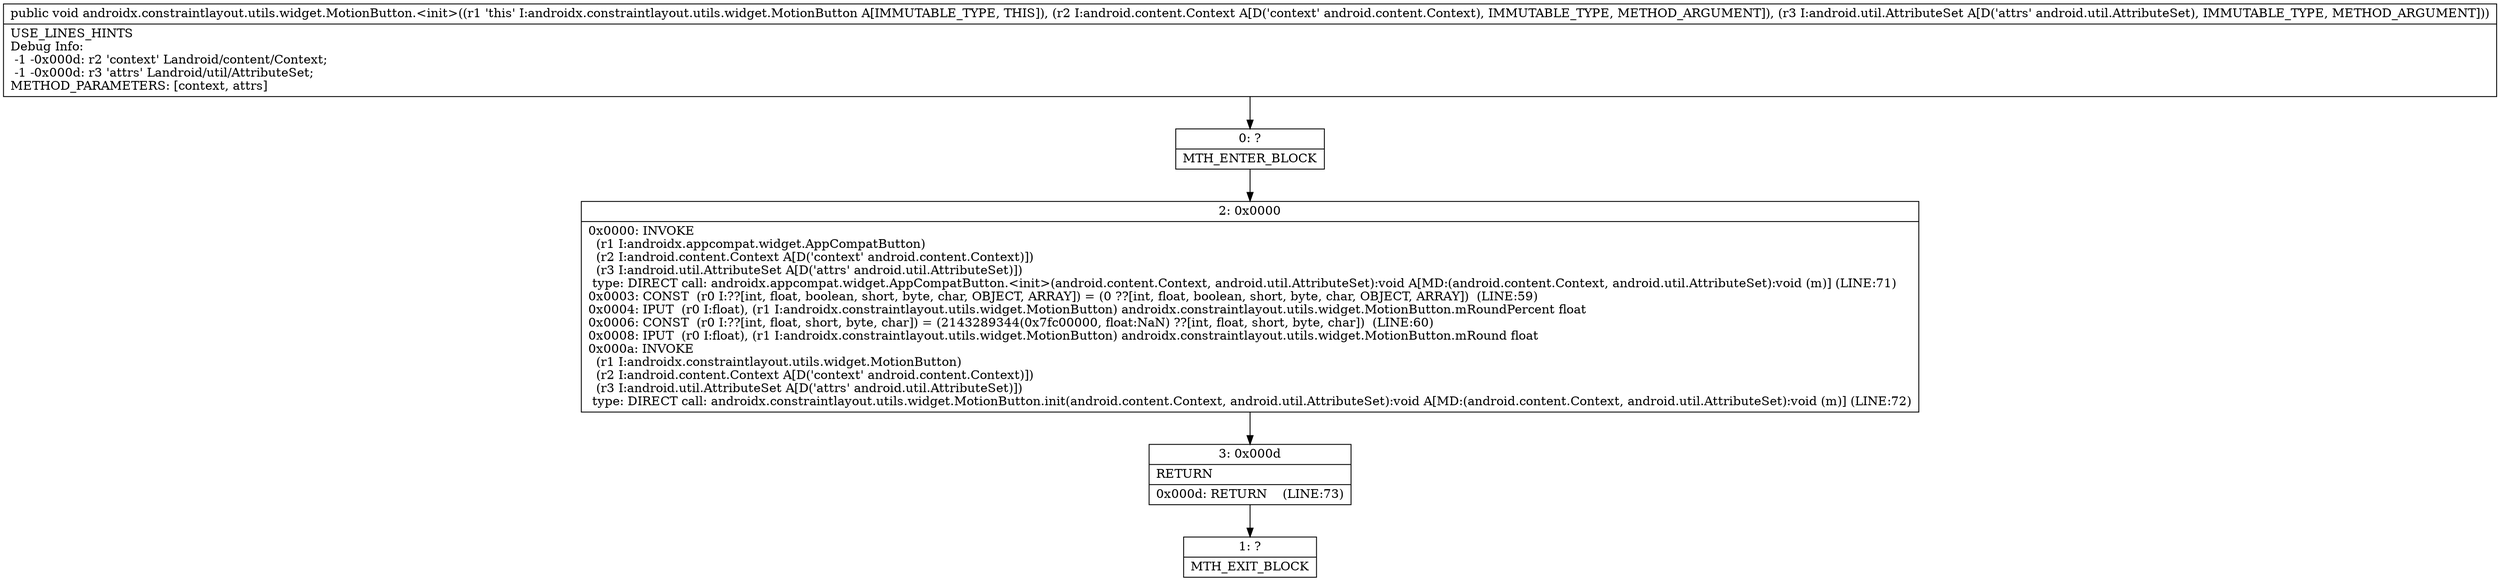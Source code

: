 digraph "CFG forandroidx.constraintlayout.utils.widget.MotionButton.\<init\>(Landroid\/content\/Context;Landroid\/util\/AttributeSet;)V" {
Node_0 [shape=record,label="{0\:\ ?|MTH_ENTER_BLOCK\l}"];
Node_2 [shape=record,label="{2\:\ 0x0000|0x0000: INVOKE  \l  (r1 I:androidx.appcompat.widget.AppCompatButton)\l  (r2 I:android.content.Context A[D('context' android.content.Context)])\l  (r3 I:android.util.AttributeSet A[D('attrs' android.util.AttributeSet)])\l type: DIRECT call: androidx.appcompat.widget.AppCompatButton.\<init\>(android.content.Context, android.util.AttributeSet):void A[MD:(android.content.Context, android.util.AttributeSet):void (m)] (LINE:71)\l0x0003: CONST  (r0 I:??[int, float, boolean, short, byte, char, OBJECT, ARRAY]) = (0 ??[int, float, boolean, short, byte, char, OBJECT, ARRAY])  (LINE:59)\l0x0004: IPUT  (r0 I:float), (r1 I:androidx.constraintlayout.utils.widget.MotionButton) androidx.constraintlayout.utils.widget.MotionButton.mRoundPercent float \l0x0006: CONST  (r0 I:??[int, float, short, byte, char]) = (2143289344(0x7fc00000, float:NaN) ??[int, float, short, byte, char])  (LINE:60)\l0x0008: IPUT  (r0 I:float), (r1 I:androidx.constraintlayout.utils.widget.MotionButton) androidx.constraintlayout.utils.widget.MotionButton.mRound float \l0x000a: INVOKE  \l  (r1 I:androidx.constraintlayout.utils.widget.MotionButton)\l  (r2 I:android.content.Context A[D('context' android.content.Context)])\l  (r3 I:android.util.AttributeSet A[D('attrs' android.util.AttributeSet)])\l type: DIRECT call: androidx.constraintlayout.utils.widget.MotionButton.init(android.content.Context, android.util.AttributeSet):void A[MD:(android.content.Context, android.util.AttributeSet):void (m)] (LINE:72)\l}"];
Node_3 [shape=record,label="{3\:\ 0x000d|RETURN\l|0x000d: RETURN    (LINE:73)\l}"];
Node_1 [shape=record,label="{1\:\ ?|MTH_EXIT_BLOCK\l}"];
MethodNode[shape=record,label="{public void androidx.constraintlayout.utils.widget.MotionButton.\<init\>((r1 'this' I:androidx.constraintlayout.utils.widget.MotionButton A[IMMUTABLE_TYPE, THIS]), (r2 I:android.content.Context A[D('context' android.content.Context), IMMUTABLE_TYPE, METHOD_ARGUMENT]), (r3 I:android.util.AttributeSet A[D('attrs' android.util.AttributeSet), IMMUTABLE_TYPE, METHOD_ARGUMENT]))  | USE_LINES_HINTS\lDebug Info:\l  \-1 \-0x000d: r2 'context' Landroid\/content\/Context;\l  \-1 \-0x000d: r3 'attrs' Landroid\/util\/AttributeSet;\lMETHOD_PARAMETERS: [context, attrs]\l}"];
MethodNode -> Node_0;Node_0 -> Node_2;
Node_2 -> Node_3;
Node_3 -> Node_1;
}

